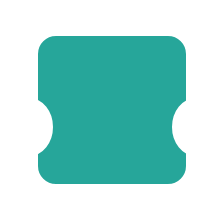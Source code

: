 <mxfile version="14.2.4" type="embed">
    <diagram id="FKqktztcBN4K4i71OJ5Y" name="ページ1">
        <mxGraphModel dx="665" dy="584" grid="1" gridSize="10" guides="1" tooltips="1" connect="1" arrows="1" fold="1" page="1" pageScale="1" pageWidth="827" pageHeight="1169" background="none" math="0" shadow="0">
            <root>
                <mxCell id="0"/>
                <mxCell id="1" parent="0"/>
                <mxCell id="11" value="" style="shape=ext;double=1;whiteSpace=wrap;html=1;aspect=fixed;fillColor=none;strokeColor=none;" vertex="1" parent="1">
                    <mxGeometry x="354.5" y="324" width="110" height="110" as="geometry"/>
                </mxCell>
                <mxCell id="5" value="" style="whiteSpace=wrap;html=1;aspect=fixed;fontSize=12;strokeWidth=6;rounded=1;strokeColor=#FFFFFF;fillColor=#26A69A;" parent="1" vertex="1">
                    <mxGeometry x="370" y="339" width="80" height="80" as="geometry"/>
                </mxCell>
                <mxCell id="7" value="" style="ellipse;whiteSpace=wrap;html=1;rotation=90;strokeWidth=4;strokeColor=#FFFFFF;fillColor=#FFFFFF;" parent="1" vertex="1">
                    <mxGeometry x="439.5" y="377.5" width="25" height="20" as="geometry"/>
                </mxCell>
                <mxCell id="10" value="" style="ellipse;whiteSpace=wrap;html=1;rotation=90;strokeWidth=4;strokeColor=#FFFFFF;fillColor=#FFFFFF;" parent="1" vertex="1">
                    <mxGeometry x="356" y="377.5" width="25" height="20" as="geometry"/>
                </mxCell>
            </root>
        </mxGraphModel>
    </diagram>
</mxfile>
